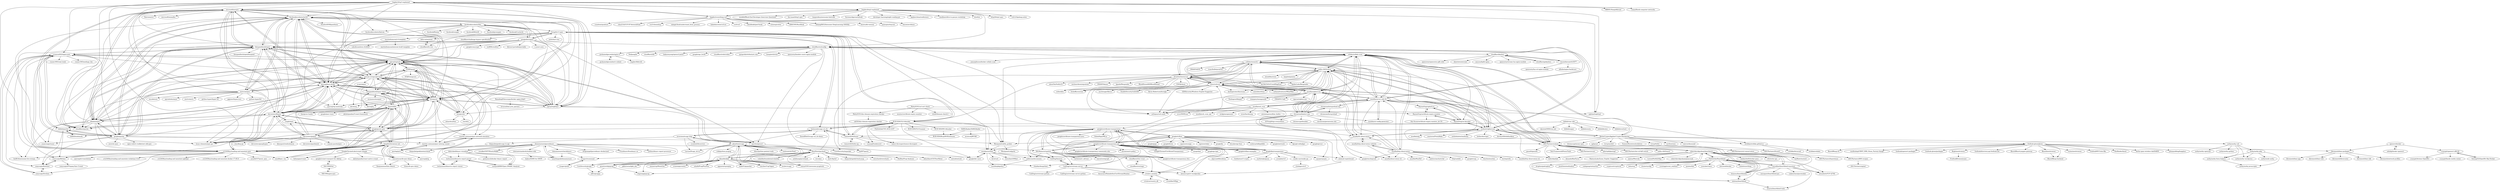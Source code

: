 digraph G {
"microsoft/msquic" -> "facebookincubator/mvfst"
"microsoft/msquic" -> "litespeedtech/lsquic"
"microsoft/msquic" -> "alibaba/xquic"
"microsoft/msquic" -> "cloudflare/quiche" ["e"=1]
"microsoft/msquic" -> "quicwg/base-drafts"
"microsoft/msquic" -> "devsisters/libquic"
"microsoft/msquic" -> "ngtcp2/ngtcp2"
"microsoft/msquic" -> "lucas-clemente/quic-go" ["e"=1]
"microsoft/msquic" -> "google/quiche"
"microsoft/msquic" -> "private-octopus/picoquic"
"microsoft/msquic" -> "ngtcp2/nghttp3"
"microsoft/msquic" -> "Haivision/srt" ["e"=1]
"microsoft/msquic" -> "h2o/quicly"
"microsoft/msquic" -> "microsoft/mimalloc" ["e"=1]
"microsoft/msquic" -> "facebookincubator/katran" ["e"=1]
"aiortc/aioquic" -> "quicwg/base-drafts"
"aiortc/aioquic" -> "facebookincubator/mvfst"
"aiortc/aioquic" -> "litespeedtech/lsquic"
"aiortc/aioquic" -> "cloudflare/quiche" ["e"=1]
"aiortc/aioquic" -> "agronholm/anyio" ["e"=1]
"aiortc/aioquic" -> "private-octopus/picoquic"
"aiortc/aioquic" -> "aiortc/aiortc" ["e"=1]
"aiortc/aioquic" -> "lucas-clemente/quic-go" ["e"=1]
"aiortc/aioquic" -> "python-hyper/hyper-h2" ["e"=1]
"aiortc/aioquic" -> "pgjones/hypercorn" ["e"=1]
"aiortc/aioquic" -> "ngtcp2/ngtcp2"
"aiortc/aioquic" -> "python-hyper/h2" ["e"=1]
"aiortc/aioquic" -> "microsoft/msquic"
"aiortc/aioquic" -> "alibaba/xquic"
"aiortc/aioquic" -> "encode/orm" ["e"=1]
"crtsh/certwatch_db" -> "crtsh/ct_monitor"
"google/trillian" -> "google/certificate-transparency-go"
"google/trillian" -> "google/keytransparency"
"google/trillian" -> "google/certificate-transparency"
"google/trillian" -> "google/trillian-examples"
"google/trillian" -> "google/gvisor" ["e"=1]
"google/trillian" -> "google/gops" ["e"=1]
"google/trillian" -> "google/btree" ["e"=1]
"google/trillian" -> "sigstore/cosign" ["e"=1]
"google/trillian" -> "sigstore/rekor" ["e"=1]
"google/trillian" -> "google/ko" ["e"=1]
"google/trillian" -> "dvyukov/go-fuzz" ["e"=1]
"google/trillian" -> "cockroachdb/pebble" ["e"=1]
"google/trillian" -> "google/netstack" ["e"=1]
"google/trillian" -> "upspin/upspin" ["e"=1]
"google/trillian" -> "dgraph-io/badger" ["e"=1]
"devsisters/goquic" -> "devsisters/libquic"
"devsisters/goquic" -> "google/proto-quic"
"devsisters/goquic" -> "devsisters/gospdyquic"
"devsisters/goquic" -> "y123456yz/reading-and-annotate-quic"
"devsisters/goquic" -> "line/stellite"
"devsisters/goquic" -> "lucas-clemente/quic-go" ["e"=1]
"devsisters/goquic" -> "conght/quic"
"devsisters/goquic" -> "quicwg/base-drafts"
"devsisters/goquic" -> "devsisters/quicbench"
"devsisters/goquic" -> "romain-jacotin/quic"
"devsisters/goquic" -> "xtaci/kcp-go" ["e"=1]
"devsisters/goquic" -> "hanpfei/chromium-net"
"devsisters/goquic" -> "litespeedtech/lsquic-client"
"devsisters/goquic" -> "klauspost/reedsolomon" ["e"=1]
"devsisters/goquic" -> "maufl/quic_toy"
"bagder/http3-explained" -> "bagder/http2-explained"
"bagder/http3-explained" -> "quicwg/base-drafts"
"bagder/http3-explained" -> "cloudflare/quiche" ["e"=1]
"bagder/http3-explained" -> "bagder/everything-curl"
"bagder/http3-explained" -> "lucas-clemente/quic-go" ["e"=1]
"bagder/http3-explained" -> "litespeedtech/lsquic"
"bagder/http3-explained" -> "ngtcp2/nghttp3"
"bagder/http3-explained" -> "facebookincubator/mvfst"
"bagder/http3-explained" -> "microsoft/msquic"
"bagder/http3-explained" -> "nghttp2/nghttp2" ["e"=1]
"bagder/http3-explained" -> "MRNIU/SimpleKernel" ["e"=1]
"bagder/http3-explained" -> "evansun922/nginx-quic"
"bagder/http3-explained" -> "devsisters/libquic"
"bagder/http3-explained" -> "ruanyf/book-computer-networks" ["e"=1]
"bagder/http3-explained" -> "y123456yz/reading-and-annotate-quic"
"ssllabs/research" -> "ssllabs/ssllabs-scan"
"ssllabs/research" -> "nabla-c0d3/sslyze"
"ssllabs/research" -> "drwetter/testssl.sh"
"ssllabs/research" -> "mozilla/cipherscan"
"ssllabs/research" -> "mozilla/server-side-tls"
"ssllabs/research" -> "rbsec/sslscan"
"ssllabs/research" -> "iSECPartners/sslyze"
"ssllabs/research" -> "cloudflare/sslconfig"
"ssllabs/research" -> "jvehent/cipherscan"
"ssllabs/research" -> "OWASP/ASVS" ["e"=1]
"ssllabs/research" -> "arthepsy/ssh-audit" ["e"=1]
"ssllabs/research" -> "RUB-NDS/TLS-Attacker"
"ssllabs/research" -> "ivanr/bulletproof-tls"
"ssllabs/research" -> "chromium/badssl.com"
"ssllabs/research" -> "CoreSecurity/impacket" ["e"=1]
"RUB-NDS/WS-Attacker" -> "RUB-NDS/BurpSSOExtension"
"nabla-c0d3/sslyze" -> "iSECPartners/sslyze"
"nabla-c0d3/sslyze" -> "rbsec/sslscan"
"nabla-c0d3/sslyze" -> "drwetter/testssl.sh"
"nabla-c0d3/sslyze" -> "ssllabs/ssllabs-scan"
"nabla-c0d3/sslyze" -> "ssllabs/research"
"nabla-c0d3/sslyze" -> "arthepsy/ssh-audit" ["e"=1]
"nabla-c0d3/sslyze" -> "mozilla/cipherscan"
"nabla-c0d3/sslyze" -> "darkoperator/dnsrecon" ["e"=1]
"nabla-c0d3/sslyze" -> "jvehent/cipherscan"
"nabla-c0d3/sslyze" -> "xmendez/wfuzz" ["e"=1]
"nabla-c0d3/sslyze" -> "SpiderLabs/Responder" ["e"=1]
"nabla-c0d3/sslyze" -> "lanjelot/patator" ["e"=1]
"nabla-c0d3/sslyze" -> "urbanadventurer/WhatWeb" ["e"=1]
"nabla-c0d3/sslyze" -> "byt3bl33d3r/CrackMapExec" ["e"=1]
"nabla-c0d3/sslyze" -> "elceef/dnstwist" ["e"=1]
"domainaware/parsedmarc" -> "debricked/dmarc-visualizer"
"domainaware/parsedmarc" -> "seanthegeek/domainaware"
"domainaware/parsedmarc" -> "domainaware/checkdmarc"
"domainaware/parsedmarc" -> "techsneeze/dmarcts-report-parser"
"domainaware/parsedmarc" -> "dragoangel/parsedmarc-dockerized"
"domainaware/parsedmarc" -> "userjack6880/Open-DMARC-Analyzer"
"domainaware/parsedmarc" -> "techsneeze/dmarcts-report-viewer"
"domainaware/parsedmarc" -> "Fraudmarc/fraudmarc-ce"
"domainaware/parsedmarc" -> "cisagov/trustymail"
"domainaware/parsedmarc" -> "prbinu/dmarc-report-processor"
"domainaware/parsedmarc" -> "internetstandards/toolbox-wiki"
"domainaware/parsedmarc" -> "wwalker0307/ElasticMARC"
"domainaware/parsedmarc" -> "SSLMate/certspotter"
"iSECPartners/sslyze" -> "nabla-c0d3/sslyze"
"iSECPartners/sslyze" -> "jvehent/cipherscan"
"iSECPartners/sslyze" -> "ssllabs/ssllabs-scan"
"iSECPartners/sslyze" -> "gauntlt/gauntlt" ["e"=1]
"iSECPartners/sslyze" -> "rbsec/sslscan"
"iSECPartners/sslyze" -> "nabla-c0d3/nassl"
"iSECPartners/sslyze" -> "iSECPartners/Scout2"
"iSECPartners/sslyze" -> "hatRiot/clusterd" ["e"=1]
"iSECPartners/sslyze" -> "Veil-Framework/PowerTools" ["e"=1]
"iSECPartners/sslyze" -> "robertdavidgraham/heartleech"
"iSECPartners/sslyze" -> "iSECPartners/ssl-conservatory"
"iSECPartners/sslyze" -> "iSECPartners/scout"
"iSECPartners/sslyze" -> "glastopf/glastopf" ["e"=1]
"iSECPartners/sslyze" -> "iSECPartners/ios-ssl-kill-switch" ["e"=1]
"iSECPartners/sslyze" -> "bidord/pykek" ["e"=1]
"iSECPartners/Scout2" -> "iSECPartners/AWS-recipes"
"tencentyun/clb-quic-demo" -> "line/stellite"
"tencentyun/clb-quic-demo" -> "Xiaojuanmao/Quic-Bench"
"tencentyun/clb-quic-demo" -> "52im/clb-quic-demo"
"tencentyun/clb-quic-demo" -> "hanpfei/chromium-net"
"Matty9191/ssl-cert-check" -> "muxinc/certificate-expiry-monitor"
"Matty9191/ssl-cert-check" -> "Matty9191/dns-domain-expiration-checker"
"Matty9191/ssl-cert-check" -> "RaymiiOrg/certificate-expiry-monitor"
"Matty9191/ssl-cert-check" -> "click0/domain-check-2"
"FiloSottile/Heartbleed" -> "titanous/heartbleeder"
"FiloSottile/Heartbleed" -> "musalbas/heartbleed-masstest"
"FiloSottile/Heartbleed" -> "robertdavidgraham/heartleech"
"FiloSottile/Heartbleed" -> "dotcloud/docker" ["e"=1]
"FiloSottile/Heartbleed" -> "elvanderb/TCP-32764" ["e"=1]
"FiloSottile/Heartbleed" -> "calmh/syncthing" ["e"=1]
"FiloSottile/Heartbleed" -> "dropbox/godropbox" ["e"=1]
"FiloSottile/Heartbleed" -> "JoshData/mailinabox" ["e"=1]
"FiloSottile/Heartbleed" -> "codegangsta/martini" ["e"=1]
"FiloSottile/Heartbleed" -> "cryptocat/cryptocat" ["e"=1]
"FiloSottile/Heartbleed" -> "bitly/nsq" ["e"=1]
"FiloSottile/Heartbleed" -> "draios/sysdig" ["e"=1]
"FiloSottile/Heartbleed" -> "scoutapp/scout_realtime" ["e"=1]
"FiloSottile/Heartbleed" -> "rprieto/tldr" ["e"=1]
"FiloSottile/Heartbleed" -> "youtube/vitess" ["e"=1]
"robertdavidgraham/heartleech" -> "indutny/heartbleed"
"robertdavidgraham/heartleech" -> "titanous/heartbleeder"
"robertdavidgraham/heartleech" -> "bidord/pykek" ["e"=1]
"robertdavidgraham/heartleech" -> "hatRiot/clusterd" ["e"=1]
"robertdavidgraham/heartleech" -> "musalbas/heartbleed-masstest"
"robertdavidgraham/heartleech" -> "PenturaLabs/Linux_Exploit_Suggester" ["e"=1]
"robertdavidgraham/heartleech" -> "epinna/Weevely" ["e"=1]
"robertdavidgraham/heartleech" -> "FiloSottile/Heartbleed"
"robertdavidgraham/heartleech" -> "elvanderb/TCP-32764" ["e"=1]
"robertdavidgraham/heartleech" -> "tcstool/NoSQLMap" ["e"=1]
"robertdavidgraham/heartleech" -> "iSECPartners/sslyze"
"robertdavidgraham/heartleech" -> "robertdavidgraham/pemcrack"
"robertdavidgraham/heartleech" -> "mubix/shellshocker-pocs" ["e"=1]
"robertdavidgraham/heartleech" -> "ctfs/write-ups" ["e"=1]
"robertdavidgraham/heartleech" -> "denandz/KeeFarce" ["e"=1]
"facebookincubator/fizz" -> "facebookincubator/mvfst"
"facebookincubator/fizz" -> "facebook/wangle" ["e"=1]
"facebookincubator/fizz" -> "h2o/picotls"
"facebookincubator/fizz" -> "tlswg/tls13-spec"
"facebookincubator/fizz" -> "google/boringssl"
"facebookincubator/fizz" -> "facebookincubator/katran" ["e"=1]
"facebookincubator/fizz" -> "quicwg/base-drafts"
"facebookincubator/fizz" -> "facebook/fbthrift" ["e"=1]
"facebookincubator/fizz" -> "ngtcp2/ngtcp2"
"facebookincubator/fizz" -> "ngtcp2/nghttp3"
"facebookincubator/fizz" -> "facebook/proxygen" ["e"=1]
"facebookincubator/fizz" -> "facebook/CacheLib" ["e"=1]
"facebookincubator/fizz" -> "facebook/fbzmq" ["e"=1]
"KimiNewt/pyshark" -> "kbandla/dpkt"
"KimiNewt/pyshark" -> "secdev/scapy" ["e"=1]
"KimiNewt/pyshark" -> "caesar0301/awesome-pcaptools" ["e"=1]
"KimiNewt/pyshark" -> "ashdnazg/pyreshark"
"KimiNewt/pyshark" -> "pynetwork/pypcap"
"KimiNewt/pyshark" -> "phaethon/scapy"
"KimiNewt/pyshark" -> "cisco/joy" ["e"=1]
"KimiNewt/pyshark" -> "dark-lbp/isf" ["e"=1]
"KimiNewt/pyshark" -> "thepacketgeek/cloud-pcap"
"KimiNewt/pyshark" -> "wireshark/wireshark" ["e"=1]
"KimiNewt/pyshark" -> "HatBoy/Pcap-Analyzer" ["e"=1]
"KimiNewt/pyshark" -> "ahlashkari/CICFlowMeter" ["e"=1]
"KimiNewt/pyshark" -> "netzob/netzob" ["e"=1]
"KimiNewt/pyshark" -> "volatilityfoundation/volatility" ["e"=1]
"KimiNewt/pyshark" -> "tintinweb/scapy-ssl_tls"
"quicwg/base-drafts" -> "ngtcp2/ngtcp2"
"quicwg/base-drafts" -> "facebookincubator/mvfst"
"quicwg/base-drafts" -> "private-octopus/picoquic"
"quicwg/base-drafts" -> "litespeedtech/lsquic"
"quicwg/base-drafts" -> "cloudflare/quiche" ["e"=1]
"quicwg/base-drafts" -> "h2o/quicly"
"quicwg/base-drafts" -> "lucas-clemente/quic-go" ["e"=1]
"quicwg/base-drafts" -> "google/proto-quic"
"quicwg/base-drafts" -> "microsoft/msquic"
"quicwg/base-drafts" -> "devsisters/libquic"
"quicwg/base-drafts" -> "litespeedtech/lsquic-client"
"quicwg/base-drafts" -> "alibaba/xquic"
"quicwg/base-drafts" -> "aiortc/aioquic"
"quicwg/base-drafts" -> "quicwg/wg-materials"
"quicwg/base-drafts" -> "ngtcp2/nghttp3"
"BetterCrypto/Applied-Crypto-Hardening" -> "jvehent/cipherscan"
"BetterCrypto/Applied-Crypto-Hardening" -> "ssllabs/ssllabs-scan"
"BetterCrypto/Applied-Crypto-Hardening" -> "iSECPartners/sslyze"
"BetterCrypto/Applied-Crypto-Hardening" -> "ioerror/duraconf" ["e"=1]
"BetterCrypto/Applied-Crypto-Hardening" -> "letsencrypt/acme-spec" ["e"=1]
"BetterCrypto/Applied-Crypto-Hardening" -> "agl/pond" ["e"=1]
"BetterCrypto/Applied-Crypto-Hardening" -> "stribika/stribika.github.io"
"BetterCrypto/Applied-Crypto-Hardening" -> "trevp/axolotl" ["e"=1]
"BetterCrypto/Applied-Crypto-Hardening" -> "SummitRoute/osxlockdown" ["e"=1]
"BetterCrypto/Applied-Crypto-Hardening" -> "nabla-c0d3/sslyze"
"BetterCrypto/Applied-Crypto-Hardening" -> "WestpointLtd/tls_prober"
"BetterCrypto/Applied-Crypto-Hardening" -> "trevp/tlslite" ["e"=1]
"BetterCrypto/Applied-Crypto-Hardening" -> "sys4/automx" ["e"=1]
"BetterCrypto/Applied-Crypto-Hardening" -> "freifunk-gluon/gluon"
"BetterCrypto/Applied-Crypto-Hardening" -> "authy/authy-ssh"
"tintinweb/scapy-ssl_tls" -> "invernizzi/scapy-http"
"tintinweb/scapy-ssl_tls" -> "tomato42/tlsfuzzer"
"tintinweb/scapy-ssl_tls" -> "RUB-NDS/TLS-Attacker"
"tintinweb/scapy-ssl_tls" -> "tlswg/tls13-spec"
"tintinweb/scapy-ssl_tls" -> "SewellDinG/scapy-ssl_tls-demo"
"authy/authy-ssh" -> "authy/authy-openvpn"
"authy/authy-ssh" -> "authy/authy-php"
"authy/authy-ssh" -> "authy/authy-python"
"authy/authy-ssh" -> "authy/authy-wordpress"
"authy/authy-ssh" -> "authy/authy-form-helpers"
"drwetter/testssl.sh" -> "nabla-c0d3/sslyze"
"drwetter/testssl.sh" -> "rbsec/sslscan"
"drwetter/testssl.sh" -> "byt3bl33d3r/CrackMapExec" ["e"=1]
"drwetter/testssl.sh" -> "ssllabs/ssllabs-scan"
"drwetter/testssl.sh" -> "CISOfy/lynis" ["e"=1]
"drwetter/testssl.sh" -> "ssllabs/research"
"drwetter/testssl.sh" -> "aboul3la/Sublist3r" ["e"=1]
"drwetter/testssl.sh" -> "michenriksen/aquatone" ["e"=1]
"drwetter/testssl.sh" -> "OWASP/Amass" ["e"=1]
"drwetter/testssl.sh" -> "frohoff/ysoserial" ["e"=1]
"drwetter/testssl.sh" -> "lgandx/Responder" ["e"=1]
"drwetter/testssl.sh" -> "arthepsy/ssh-audit" ["e"=1]
"drwetter/testssl.sh" -> "sullo/nikto" ["e"=1]
"drwetter/testssl.sh" -> "SpiderLabs/Responder" ["e"=1]
"drwetter/testssl.sh" -> "BloodHoundAD/BloodHound" ["e"=1]
"stribika/stribika.github.io" -> "stribika/sshlabs"
"stribika/stribika.github.io" -> "stribika/duraconf"
"conght/quic" -> "devsisters/libquic"
"conght/quic" -> "google/proto-quic"
"SAMLRaider/SAMLRaider" -> "RUB-NDS/BurpSSOExtension"
"SAMLRaider/SAMLRaider" -> "mvetsch/JWT4B"
"facebookincubator/mvfst" -> "litespeedtech/lsquic"
"facebookincubator/mvfst" -> "ngtcp2/ngtcp2"
"facebookincubator/mvfst" -> "microsoft/msquic"
"facebookincubator/mvfst" -> "quicwg/base-drafts"
"facebookincubator/mvfst" -> "facebookincubator/fizz"
"facebookincubator/mvfst" -> "alibaba/xquic"
"facebookincubator/mvfst" -> "private-octopus/picoquic"
"facebookincubator/mvfst" -> "google/quiche"
"facebookincubator/mvfst" -> "devsisters/libquic"
"facebookincubator/mvfst" -> "cloudflare/quiche" ["e"=1]
"facebookincubator/mvfst" -> "h2o/quicly"
"facebookincubator/mvfst" -> "aiortc/aioquic"
"facebookincubator/mvfst" -> "StanfordSNR/pantheon" ["e"=1]
"facebookincubator/mvfst" -> "yuanrongxi/razor" ["e"=1]
"facebookincubator/mvfst" -> "y123456yz/reading-and-annotate-quic"
"rbsec/sslscan" -> "nabla-c0d3/sslyze"
"rbsec/sslscan" -> "drwetter/testssl.sh"
"rbsec/sslscan" -> "mozilla/cipherscan"
"rbsec/sslscan" -> "ssllabs/ssllabs-scan"
"rbsec/sslscan" -> "GDSSecurity/Windows-Exploit-Suggester" ["e"=1]
"rbsec/sslscan" -> "iSECPartners/sslyze"
"rbsec/sslscan" -> "darkoperator/dnsrecon" ["e"=1]
"rbsec/sslscan" -> "urbanadventurer/WhatWeb" ["e"=1]
"rbsec/sslscan" -> "mschwager/fierce" ["e"=1]
"rbsec/sslscan" -> "EnableSecurity/wafw00f" ["e"=1]
"rbsec/sslscan" -> "frohoff/ysoserial" ["e"=1]
"rbsec/sslscan" -> "Kevin-Robertson/Inveigh" ["e"=1]
"rbsec/sslscan" -> "arthepsy/ssh-audit" ["e"=1]
"rbsec/sslscan" -> "sullo/nikto" ["e"=1]
"rbsec/sslscan" -> "xmendez/wfuzz" ["e"=1]
"tlswg/tls13-spec" -> "awslabs/certlint"
"tlswg/tls13-spec" -> "tomato42/tlsfuzzer"
"tlswg/tls13-spec" -> "bifurcation/mint"
"tlswg/tls13-spec" -> "google/der-ascii"
"tlswg/tls13-spec" -> "cloudflare/tls-tris"
"tlswg/tls13-spec" -> "martinthomson/i-d-template"
"tlswg/tls13-spec" -> "quicwg/wg-materials"
"tlswg/tls13-spec" -> "tintinweb/scapy-ssl_tls"
"tlswg/tls13-spec" -> "WestpointLtd/tls_prober"
"tlswg/tls13-spec" -> "RUB-NDS/TLS-Attacker"
"tlswg/tls13-spec" -> "ngtcp2/ngtcp2"
"tlswg/tls13-spec" -> "mitls/hacl-star" ["e"=1]
"tlswg/tls13-spec" -> "cloudflare/challenge-bypass-specification"
"tlswg/tls13-spec" -> "google/boringssl"
"tlswg/tls13-spec" -> "h2o/quicly"
"google/proto-quic" -> "devsisters/libquic"
"google/proto-quic" -> "line/stellite"
"google/proto-quic" -> "devsisters/goquic"
"google/proto-quic" -> "ngtcp2/ngtcp2"
"google/proto-quic" -> "quicwg/base-drafts"
"google/proto-quic" -> "conght/quic"
"google/proto-quic" -> "litespeedtech/lsquic-client"
"google/proto-quic" -> "y123456yz/reading-and-annotate-quic"
"google/proto-quic" -> "lucas-clemente/quic-go" ["e"=1]
"google/proto-quic" -> "hanpfei/chromium-net"
"google/proto-quic" -> "facebookincubator/mvfst"
"google/proto-quic" -> "h2o/quicly"
"google/proto-quic" -> "evansun922/nginx-quic"
"google/proto-quic" -> "private-octopus/picoquic"
"google/proto-quic" -> "maufl/quic_toy"
"CaliDog/Axeman" -> "CaliDog/certstream-server"
"mozilla/cipherscan" -> "mozilla/tls-observatory"
"mozilla/cipherscan" -> "rbsec/sslscan"
"mozilla/cipherscan" -> "mozilla/ssh_scan"
"mozilla/cipherscan" -> "ssllabs/research"
"mozilla/cipherscan" -> "mozilla/server-side-tls"
"mozilla/cipherscan" -> "nabla-c0d3/sslyze"
"mozilla/cipherscan" -> "drwetter/testssl.sh"
"mozilla/cipherscan" -> "ssllabs/ssllabs-scan"
"mozilla/cipherscan" -> "arthepsy/ssh-audit" ["e"=1]
"mozilla/cipherscan" -> "oparoz/cipherscan"
"mozilla/cipherscan" -> "Neohapsis/bbqsql" ["e"=1]
"mozilla/cipherscan" -> "stampery/mongoaudit" ["e"=1]
"mozilla/cipherscan" -> "OWASP/O-Saft" ["e"=1]
"mozilla/cipherscan" -> "chromium/badssl.com"
"mozilla/cipherscan" -> "iSECPartners/sslyze"
"jvehent/cipherscan" -> "iSECPartners/sslyze"
"jvehent/cipherscan" -> "ssllabs/ssllabs-scan"
"jvehent/cipherscan" -> "mozilla/tls-observatory"
"jvehent/cipherscan" -> "cloudflare/sslconfig"
"jvehent/cipherscan" -> "BetterCrypto/Applied-Crypto-Hardening"
"jvehent/cipherscan" -> "mozilla/server-side-tls"
"jvehent/cipherscan" -> "nabla-c0d3/sslyze"
"jvehent/cipherscan" -> "tomato42/tlsfuzzer"
"jvehent/cipherscan" -> "RaymiiOrg/ssl-decoder"
"jvehent/cipherscan" -> "devttys0/littleblackbox" ["e"=1]
"jvehent/cipherscan" -> "mozilla/mig" ["e"=1]
"jvehent/cipherscan" -> "seastorm/PuttyRider" ["e"=1]
"jvehent/cipherscan" -> "bidord/pykek" ["e"=1]
"jvehent/cipherscan" -> "awhitehatter/mailoney" ["e"=1]
"jvehent/cipherscan" -> "botherder/viper" ["e"=1]
"RanadeepPolavarapu/docker-nginx-http3" -> "ngtcp2/nghttp3"
"RanadeepPolavarapu/docker-nginx-http3" -> "lovasoa/bad_json_parsers"
"chromium/hstspreload.org" -> "chromium/hstspreload"
"chromium/hstspreload.org" -> "chromium/badssl.com"
"line/stellite" -> "google/proto-quic"
"line/stellite" -> "litespeedtech/lsquic-client"
"line/stellite" -> "tencentyun/clb-quic-demo"
"line/stellite" -> "hanpfei/chromium-net"
"line/stellite" -> "devsisters/libquic"
"line/stellite" -> "ngtcp2/ngtcp2"
"line/stellite" -> "sonysuqin/BeQuic"
"line/stellite" -> "h2o/quicly"
"line/stellite" -> "private-octopus/picoquic"
"line/stellite" -> "devsisters/goquic"
"line/stellite" -> "google/quic-trace"
"line/stellite" -> "quicwg/base-drafts"
"line/stellite" -> "akshetpandey/Cronet.framework"
"line/stellite" -> "line/grow-loader"
"line/stellite" -> "y123456yz/reading-and-annotate-quic"
"evansun922/nginx-quic" -> "sonysuqin/SrsQuic"
"evansun922/nginx-quic" -> "sonysuqin/RawQuic"
"evansun922/nginx-quic" -> "y123456yz/reading-and-annotate-quic"
"evansun922/nginx-quic" -> "liwf616/awesome-live-stream" ["e"=1]
"evansun922/nginx-quic" -> "sonysuqin/BeQuic"
"evansun922/nginx-quic" -> "bilibili/quiche"
"evansun922/nginx-quic" -> "ngtcp2/ngtcp2"
"evansun922/nginx-quic" -> "runner365/read_book" ["e"=1]
"evansun922/nginx-quic" -> "runner365/mediago_bin" ["e"=1]
"evansun922/nginx-quic" -> "litespeedtech/lsquic"
"h2o/picotls" -> "h2o/quicly"
"h2o/picotls" -> "private-octopus/picoquic"
"h2o/picotls" -> "NTAP/quant"
"h2o/picotls" -> "eduardsui/tlse" ["e"=1]
"h2o/picotls" -> "ngtcp2/ngtcp2"
"h2o/picotls" -> "ctz/cifra" ["e"=1]
"h2o/quicly" -> "private-octopus/picoquic"
"h2o/quicly" -> "h2o/picotls"
"h2o/quicly" -> "NTAP/quant"
"h2o/quicly" -> "ngtcp2/ngtcp2"
"h2o/quicly" -> "marten-seemann/quic-interop-runner"
"h2o/quicly" -> "litespeedtech/lsquic-client"
"h2o/quicly" -> "quicwg/base-drafts"
"h2o/quicly" -> "ngtcp2/nghttp3"
"h2o/quicly" -> "ekr/minq"
"h2o/quicly" -> "litespeedtech/lsquic"
"h2o/quicly" -> "facebookincubator/mvfst"
"h2o/quicly" -> "bbc/nghq"
"h2o/quicly" -> "line/stellite"
"h2o/quicly" -> "quicwg/wg-materials"
"h2o/quicly" -> "marten-seemann/quic-network-simulator"
"SuLingGG/OpenWrt-Rpi-Docker" -> "crazygit/openwrt-x86-64"
"litespeedtech/lsquic" -> "facebookincubator/mvfst"
"litespeedtech/lsquic" -> "ngtcp2/ngtcp2"
"litespeedtech/lsquic" -> "private-octopus/picoquic"
"litespeedtech/lsquic" -> "microsoft/msquic"
"litespeedtech/lsquic" -> "ngtcp2/nghttp3"
"litespeedtech/lsquic" -> "alibaba/xquic"
"litespeedtech/lsquic" -> "quicwg/base-drafts"
"litespeedtech/lsquic" -> "google/quiche"
"litespeedtech/lsquic" -> "devsisters/libquic"
"litespeedtech/lsquic" -> "h2o/quicly"
"litespeedtech/lsquic" -> "evansun922/nginx-quic"
"litespeedtech/lsquic" -> "litespeedtech/openlitespeed" ["e"=1]
"litespeedtech/lsquic" -> "y123456yz/reading-and-annotate-quic"
"litespeedtech/lsquic" -> "cloudflare/quiche" ["e"=1]
"litespeedtech/lsquic" -> "aiortc/aioquic"
"mozilla/http-observatory" -> "mozilla/http-observatory-website"
"mozilla/http-observatory" -> "mozilla/observatory-cli"
"mozilla/http-observatory" -> "mozilla/tls-observatory"
"mozilla/http-observatory" -> "ssllabs/ssllabs-scan"
"mozilla/http-observatory" -> "nabla-c0d3/sslyze"
"mozilla/http-observatory" -> "mozilla/server-side-tls"
"mozilla/http-observatory" -> "andresriancho/w3af" ["e"=1]
"mozilla/http-observatory" -> "Yelp/undebt" ["e"=1]
"mozilla/http-observatory" -> "google/vsaq" ["e"=1]
"mozilla/http-observatory" -> "Arachni/arachni" ["e"=1]
"mozilla/http-observatory" -> "dschep/ntfy" ["e"=1]
"mozilla/http-observatory" -> "drwetter/testssl.sh"
"mozilla/http-observatory" -> "mozilla/http-observatory-cli"
"mozilla/http-observatory" -> "mozilla/MozDef" ["e"=1]
"mozilla/http-observatory" -> "google/wycheproof" ["e"=1]
"RaymiiOrg/cipherli.st" -> "RaymiiOrg/ssl-decoder"
"RaymiiOrg/cipherli.st" -> "RaymiiOrg/certificate-expiry-monitor"
"RUB-NDS/TLS-Attacker" -> "tomato42/tlsfuzzer"
"RUB-NDS/TLS-Attacker" -> "nonce-disrespect/nonce-disrespect"
"RUB-NDS/TLS-Attacker" -> "RUB-NDS/TLS-Scanner"
"RUB-NDS/TLS-Attacker" -> "FiloSottile/CVE-2016-2107" ["e"=1]
"RUB-NDS/TLS-Attacker" -> "RUB-NDS/WS-Attacker"
"RUB-NDS/TLS-Attacker" -> "sumanj/frankencert"
"RUB-NDS/TLS-Attacker" -> "google/der-ascii"
"RUB-NDS/TLS-Attacker" -> "tintinweb/scapy-ssl_tls"
"RUB-NDS/TLS-Attacker" -> "awslabs/certlint"
"RUB-NDS/TLS-Attacker" -> "tlswg/tls13-spec"
"RUB-NDS/TLS-Attacker" -> "WestpointLtd/tls_prober"
"cloudflare/sslconfig" -> "grahamedgecombe/nginx-ct"
"cloudflare/sslconfig" -> "kn007/patch" ["e"=1]
"cloudflare/sslconfig" -> "cloudflare/keyless"
"cloudflare/sslconfig" -> "hakasenyang/openssl-patch" ["e"=1]
"cloudflare/sslconfig" -> "google/ngx_brotli" ["e"=1]
"cloudflare/sslconfig" -> "jvehent/cipherscan"
"cloudflare/sslconfig" -> "mozilla/server-side-tls"
"cloudflare/sslconfig" -> "ssllabs/ssllabs-scan"
"cloudflare/sslconfig" -> "cloudflare/redoctober" ["e"=1]
"cloudflare/sslconfig" -> "igrigorik/istlsfastyet.com"
"cloudflare/sslconfig" -> "bumptech/stud" ["e"=1]
"cloudflare/sslconfig" -> "openresty/headers-more-nginx-module" ["e"=1]
"cloudflare/sslconfig" -> "Neilpang/le" ["e"=1]
"cloudflare/sslconfig" -> "cloudflare/zlib" ["e"=1]
"cloudflare/sslconfig" -> "quictls/openssl"
"google/boringssl" -> "ngtcp2/ngtcp2"
"google/boringssl" -> "ngtcp2/nghttp3"
"google/boringssl" -> "quicwg/base-drafts"
"google/boringssl" -> "tlswg/tls13-spec"
"google/boringssl" -> "alibaba/xquic"
"google/boringssl" -> "wolfSSL/wolfssl" ["e"=1]
"google/boringssl" -> "facebookincubator/fizz"
"google/boringssl" -> "libressl-portable/portable" ["e"=1]
"google/boringssl" -> "cloudflare/quiche" ["e"=1]
"google/boringssl" -> "quictls/openssl"
"google/boringssl" -> "c-ares/c-ares" ["e"=1]
"google/boringssl" -> "facebookincubator/mvfst"
"google/boringssl" -> "litespeedtech/lsquic"
"google/boringssl" -> "cloudflare/sslconfig"
"google/boringssl" -> "google/conscrypt" ["e"=1]
"grahamedgecombe/ct-submit" -> "grahamedgecombe/nginx-ct"
"grahamedgecombe/nginx-ct" -> "grahamedgecombe/ct-submit"
"grahamedgecombe/nginx-ct" -> "bagder/libbrotli"
"ssllabs/ssllabs-scan" -> "ssllabs/research"
"ssllabs/ssllabs-scan" -> "nabla-c0d3/sslyze"
"ssllabs/ssllabs-scan" -> "drwetter/testssl.sh"
"ssllabs/ssllabs-scan" -> "jvehent/cipherscan"
"ssllabs/ssllabs-scan" -> "iSECPartners/sslyze"
"ssllabs/ssllabs-scan" -> "mozilla/server-side-tls"
"ssllabs/ssllabs-scan" -> "rbsec/sslscan"
"ssllabs/ssllabs-scan" -> "cloudflare/sslconfig"
"ssllabs/ssllabs-scan" -> "jumanjihouse/docker-ssllabs-scan"
"ssllabs/ssllabs-scan" -> "mozilla/cipherscan"
"ssllabs/ssllabs-scan" -> "mozilla/http-observatory"
"ssllabs/ssllabs-scan" -> "BetterCrypto/Applied-Crypto-Hardening"
"ssllabs/ssllabs-scan" -> "mozilla/tls-observatory"
"ssllabs/ssllabs-scan" -> "RaymiiOrg/ssl-decoder"
"ssllabs/ssllabs-scan" -> "WestpointLtd/tls_prober"
"tomato42/tlsfuzzer" -> "tomato42/tlslite-ng"
"tomato42/tlsfuzzer" -> "RUB-NDS/TLS-Attacker"
"tomato42/tlsfuzzer" -> "sumanj/frankencert"
"tomato42/tlsfuzzer" -> "tlswg/tls13-spec"
"tomato42/tlsfuzzer" -> "WestpointLtd/tls_prober"
"tomato42/tlsfuzzer" -> "tintinweb/scapy-ssl_tls"
"tomato42/tlsfuzzer" -> "nonce-disrespect/nonce-disrespect"
"bagder/everything-curl" -> "dunwu/db-tutorial" ["e"=1]
"bagder/everything-curl" -> "bagder/http2-explained"
"bagder/everything-curl" -> "bagder/http3-explained"
"bagder/everything-curl" -> "janmojzis/tinyssh" ["e"=1]
"bagder/everything-curl" -> "foxsen/archbase" ["e"=1]
"bagder/everything-curl" -> "scandum/quadsort" ["e"=1]
"bagder/everything-curl" -> "riba2534/TCP-IP-NetworkNote" ["e"=1]
"bagder/everything-curl" -> "rui314/minilisp" ["e"=1]
"bagder/everything-curl" -> "tobegit3hub/understand_linux_process" ["e"=1]
"bagder/everything-curl" -> "linkedin/school-of-sre" ["e"=1]
"bagder/everything-curl" -> "curl/curl" ["e"=1]
"bagder/everything-curl" -> "dendibakh/perf-book" ["e"=1]
"bagder/everything-curl" -> "rizinorg/cutter" ["e"=1]
"bagder/everything-curl" -> "QMHTMY/RustBook" ["e"=1]
"bagder/everything-curl" -> "shliang0603/Awesome-DeepLearning-500FAQ" ["e"=1]
"chromium/badssl.com" -> "chromium/hstspreload.org"
"chromium/badssl.com" -> "ssllabs/ssllabs-scan"
"chromium/badssl.com" -> "drwetter/testssl.sh"
"chromium/badssl.com" -> "mozilla/server-side-tls"
"chromium/badssl.com" -> "ssllabs/research"
"chromium/badssl.com" -> "nabla-c0d3/sslyze"
"chromium/badssl.com" -> "mozilla/cipherscan"
"chromium/badssl.com" -> "mozilla/ssl-config-generator"
"chromium/badssl.com" -> "EFForg/https-everywhere" ["e"=1]
"chromium/badssl.com" -> "crtsh/ct_monitor"
"chromium/badssl.com" -> "letsencrypt/boulder" ["e"=1]
"chromium/badssl.com" -> "rthalley/dnspython" ["e"=1]
"chromium/badssl.com" -> "chromium/permission.site" ["e"=1]
"chromium/badssl.com" -> "e2email-org/e2email" ["e"=1]
"chromium/badssl.com" -> "google/wycheproof" ["e"=1]
"vincentbernat/rfc5077" -> "cloudflare/keyless"
"vincentbernat/rfc5077" -> "alibaba/nginx-backtrace" ["e"=1]
"vincentbernat/rfc5077" -> "openresty/lua-ssl-nginx-module"
"SSLMate/certspotter" -> "google/certificate-transparency-go"
"SSLMate/certspotter" -> "crtsh/ct_monitor"
"SSLMate/certspotter" -> "google/certificate-transparency"
"SSLMate/certspotter" -> "letsencrypt/ct-woodpecker"
"SSLMate/certspotter" -> "CaliDog/certstream-server"
"SSLMate/certspotter" -> "CaliDog/Axeman"
"SSLMate/certspotter" -> "cloudflare/cfssl_trust"
"SSLMate/certspotter" -> "cabforum/documents"
"SSLMate/certspotter" -> "lanrat/certgraph"
"SSLMate/certspotter" -> "technion/ct_advisor"
"SSLMate/certspotter" -> "google/certificate-transparency-rfcs"
"GoogleChromeLabs/cronet-sample" -> "hanpfei/chromium-net"
"GoogleChromeLabs/cronet-sample" -> "lizhangqu/cronet"
"GoogleChromeLabs/cronet-sample" -> "tencentyun/clb-quic-demo"
"GoogleChromeLabs/cronet-sample" -> "google/cronet-transport-for-okhttp"
"GoogleChromeLabs/cronet-sample" -> "akshetpandey/react-native-cronet"
"RaymiiOrg/ssl-decoder" -> "RaymiiOrg/certificate-expiry-monitor"
"RaymiiOrg/ssl-decoder" -> "RaymiiOrg/cipherli.st"
"RaymiiOrg/ssl-decoder" -> "jvehent/cipherscan"
"mozilla/server-side-tls" -> "mozilla/ssl-config-generator"
"mozilla/server-side-tls" -> "cloudflare/sslconfig"
"mozilla/server-side-tls" -> "ssllabs/ssllabs-scan"
"mozilla/server-side-tls" -> "RaymiiOrg/cipherli.st"
"mozilla/server-side-tls" -> "mozilla/cipherscan"
"mozilla/server-side-tls" -> "jvehent/cipherscan"
"mozilla/server-side-tls" -> "ssllabs/research"
"mozilla/server-side-tls" -> "mozilla/tls-observatory"
"mozilla/server-side-tls" -> "nabla-c0d3/sslyze"
"mozilla/server-side-tls" -> "chromium/hstspreload.org"
"mozilla/server-side-tls" -> "mozilla/ssh_scan"
"mozilla/server-side-tls" -> "google/certificate-transparency"
"mozilla/server-side-tls" -> "iSECPartners/sslyze"
"mozilla/server-side-tls" -> "RaymiiOrg/ssl-decoder"
"mozilla/server-side-tls" -> "stribika/stribika.github.io"
"mozilla/ssl-config-generator" -> "mozilla/server-side-tls"
"mozilla/ssh_scan" -> "evict/SSHScan"
"mozilla/ssh_scan" -> "mozilla/cipherscan"
"mozilla/ssh_scan" -> "arthepsy/ssh-audit" ["e"=1]
"mozilla/ssh_scan" -> "mozilla/ssh_scan_api"
"mozilla/ssh_scan" -> "mozilla/tls-observatory"
"mozilla/ssh_scan" -> "nickjj/ansigenome" ["e"=1]
"mozilla/ssh_scan" -> "ernw/hardening" ["e"=1]
"mozilla/ssh_scan" -> "pwnieexpress/blue_hydra" ["e"=1]
"mozilla/ssh_scan" -> "rbsec/sslscan"
"mozilla/ssh_scan" -> "mozilla/server-side-tls"
"WestpointLtd/tls_prober" -> "WestpointLtd/pytls"
"WestpointLtd/tls_prober" -> "awslabs/certlint"
"google/certificate-transparency" -> "google/certificate-transparency-go"
"google/certificate-transparency" -> "google/certificate-transparency-rfcs"
"google/certificate-transparency" -> "SSLMate/certspotter"
"google/certificate-transparency" -> "google/trillian"
"google/certificate-transparency" -> "letsencrypt/ct-woodpecker"
"google/certificate-transparency" -> "cabforum/documents"
"google/certificate-transparency" -> "google/certificate-transparency-community-site"
"google/certificate-transparency" -> "awslabs/certlint"
"google/certificate-transparency" -> "google/certificate-transparency-java"
"google/certificate-transparency" -> "GlobalSign/PKI.js" ["e"=1]
"google/certificate-transparency" -> "tlswg/tls13-spec"
"google/certificate-transparency" -> "crtsh/ct_monitor"
"google/certificate-transparency" -> "chromium/ct-policy"
"google/certificate-transparency" -> "CaliDog/Axeman"
"google/certificate-transparency" -> "google/keytransparency"
"kbandla/dpkt" -> "dugsong/pypcap"
"kbandla/dpkt" -> "KimiNewt/pyshark"
"kbandla/dpkt" -> "pynetwork/pypcap"
"kbandla/dpkt" -> "phaethon/scapy"
"kbandla/dpkt" -> "jeffsilverm/dpkt_doc"
"kbandla/dpkt" -> "CoreSecurity/pcapy"
"kbandla/dpkt" -> "caesar0301/awesome-pcaptools" ["e"=1]
"kbandla/dpkt" -> "secdev/scapy" ["e"=1]
"kbandla/dpkt" -> "mike01/pypacker"
"kbandla/dpkt" -> "emmericp/MoonGen" ["e"=1]
"kbandla/dpkt" -> "svinota/pyroute2" ["e"=1]
"kbandla/dpkt" -> "seladb/PcapPlusPlus" ["e"=1]
"kbandla/dpkt" -> "rthalley/dnspython" ["e"=1]
"kbandla/dpkt" -> "appneta/tcpreplay" ["e"=1]
"kbandla/dpkt" -> "omriher/CapTipper" ["e"=1]
"freifunk-gluon/gluon" -> "freifunk-gluon/packages"
"freifunk-gluon/gluon" -> "ffrgb/meshviewer"
"freifunk-gluon/gluon" -> "freifunk/directory.api.freifunk.net"
"freifunk-gluon/gluon" -> "ffnord/ffnord-puppet-gateway"
"freifunk-gluon/gluon" -> "ffnord/meshviewer"
"freifunk-gluon/gluon" -> "tcatm/meshviewer"
"freifunk-gluon/gluon" -> "libremesh/lime-packages"
"freifunk-gluon/gluon" -> "ffnord/ffmap-backend"
"freifunk-gluon/gluon" -> "freifunkMUC/site-ffm"
"freifunk-gluon/gluon" -> "NeoRaider/fastd"
"freifunk-gluon/gluon" -> "berlin-open-wireless-lab/DAWN" ["e"=1]
"freifunk-gluon/gluon" -> "plumpudding/hopglass"
"freifunk-gluon/gluon" -> "ffnord/ffmap-d3"
"freifunk-gluon/gluon" -> "oszilloskop/UBNT_ERX_Gluon_Factory-Image"
"freifunk-gluon/gluon" -> "freifunk/openwrt-packages"
"pynetwork/pypcap" -> "dugsong/pypcap"
"pynetwork/pypcap" -> "allfro/pcappy"
"pynetwork/pypcap" -> "kbandla/dpkt"
"google/quiche" -> "bilibili/quiche"
"google/quiche" -> "facebookincubator/mvfst"
"google/quiche" -> "litespeedtech/lsquic"
"google/quiche" -> "alibaba/xquic"
"google/quiche" -> "ngtcp2/ngtcp2"
"google/quiche" -> "microsoft/msquic"
"google/quiche" -> "private-octopus/picoquic"
"google/quiche" -> "quictls/openssl"
"google/quiche" -> "evansun922/nginx-quic"
"google/quiche" -> "aws/s2n-quic" ["e"=1]
"google/quiche" -> "yuanrongxi/razor" ["e"=1]
"google/quiche" -> "marten-seemann/quic-interop-runner"
"google/quiche" -> "NTAP/quant"
"google/quiche" -> "open-webrtc-toolkit/owt-sdk-quic"
"google/quiche" -> "sonysuqin/RawQuic"
"CaliDog/certstream-server" -> "CaliDog/certstream-python" ["e"=1]
"CaliDog/certstream-server" -> "CaliDog/Axeman"
"CaliDog/certstream-server" -> "CaliDog/certstream-server-python"
"CaliDog/certstream-server" -> "AssuranceMaladieSec/CertStreamMonitor"
"CaliDog/certstream-server" -> "crtsh/ct_monitor"
"CaliDog/certstream-server" -> "letsencrypt/ct-woodpecker"
"phaethon/scapy" -> "invernizzi/scapy-http"
"phaethon/scapy" -> "kbandla/dpkt"
"phaethon/scapy" -> "secdev/scapy" ["e"=1]
"phaethon/scapy" -> "CoreSecurity/pcapy"
"phaethon/scapy" -> "dugsong/pypcap"
"phaethon/scapy" -> "tintinweb/scapy-ssl_tls"
"phaethon/scapy" -> "CoreSecurity/impacket" ["e"=1]
"phaethon/scapy" -> "rshk/python-pcapng"
"phaethon/scapy" -> "pynetwork/pypcap"
"phaethon/scapy" -> "KimiNewt/pyshark"
"phaethon/scapy" -> "Larryxi/Scapy_zh-cn" ["e"=1]
"phaethon/scapy" -> "mike01/pypacker"
"phaethon/scapy" -> "omriher/CapTipper" ["e"=1]
"phaethon/scapy" -> "dloss/python-pentest-tools" ["e"=1]
"phaethon/scapy" -> "toolswatch/vFeed" ["e"=1]
"mozilla/http-observatory-website" -> "mozilla/observatory-cli"
"mozilla/http-observatory-website" -> "mozilla/tls-observatory"
"mozilla/http-observatory-website" -> "mozilla/http-observatory"
"VKCOM/KNet" -> "VKCOM/nginx-quic"
"VKCOM/KNet" -> "google/cronet-transport-for-okhttp"
"bagder/http2-explained" -> "bagder/http3-explained"
"bagder/http2-explained" -> "http2/http2-spec" ["e"=1]
"bagder/http2-explained" -> "bagder/everything-curl"
"bagder/http2-explained" -> "cch123/golang-notes" ["e"=1]
"bagder/http2-explained" -> "nghttp2/nghttp2" ["e"=1]
"bagder/http2-explained" -> "monklof/Back-End-Developer-Interview-Questions" ["e"=1]
"bagder/http2-explained" -> "fex-team/http2-spec" ["e"=1]
"bagder/http2-explained" -> "tangweikun/awesome-leetcode" ["e"=1]
"bagder/http2-explained" -> "SystemsApproach/book" ["e"=1]
"bagder/http2-explained" -> "developer-learning/night-reading-go" ["e"=1]
"bagder/http2-explained" -> "gopherchina/conference" ["e"=1]
"bagder/http2-explained" -> "smallnest/dive-to-gosync-workshop" ["e"=1]
"bagder/http2-explained" -> "cloudflare/sslconfig"
"bagder/http2-explained" -> "h2o/h2o" ["e"=1]
"domainaware/checkdmarc" -> "cisagov/trustymail"
"domainaware/checkdmarc" -> "seanthegeek/domainaware"
"alibaba/xquic" -> "facebookincubator/mvfst"
"alibaba/xquic" -> "microsoft/msquic"
"alibaba/xquic" -> "litespeedtech/lsquic"
"alibaba/xquic" -> "ngtcp2/ngtcp2"
"alibaba/xquic" -> "google/quiche"
"alibaba/xquic" -> "quicwg/base-drafts"
"alibaba/xquic" -> "devsisters/libquic"
"alibaba/xquic" -> "yuanrongxi/razor" ["e"=1]
"alibaba/xquic" -> "evansun922/nginx-quic"
"alibaba/xquic" -> "private-octopus/picoquic"
"alibaba/xquic" -> "cloudflare/quiche" ["e"=1]
"alibaba/xquic" -> "lucas-clemente/quic-go" ["e"=1]
"alibaba/xquic" -> "bilibili/quiche"
"alibaba/xquic" -> "y123456yz/reading-and-annotate-quic"
"alibaba/xquic" -> "liwf616/awesome-live-stream" ["e"=1]
"devsisters/libquic" -> "devsisters/goquic"
"devsisters/libquic" -> "google/proto-quic"
"devsisters/libquic" -> "facebookincubator/mvfst"
"devsisters/libquic" -> "y123456yz/reading-and-annotate-quic"
"devsisters/libquic" -> "litespeedtech/lsquic"
"devsisters/libquic" -> "ngtcp2/ngtcp2"
"devsisters/libquic" -> "line/stellite"
"devsisters/libquic" -> "conght/quic"
"devsisters/libquic" -> "microsoft/msquic"
"devsisters/libquic" -> "lucas-clemente/quic-go" ["e"=1]
"devsisters/libquic" -> "quicwg/base-drafts"
"devsisters/libquic" -> "alibaba/xquic"
"devsisters/libquic" -> "litespeedtech/lsquic-client"
"devsisters/libquic" -> "h2o/quicly"
"devsisters/libquic" -> "cloudflare/quiche" ["e"=1]
"ngtcp2/ngtcp2" -> "ngtcp2/nghttp3"
"ngtcp2/ngtcp2" -> "private-octopus/picoquic"
"ngtcp2/ngtcp2" -> "quicwg/base-drafts"
"ngtcp2/ngtcp2" -> "litespeedtech/lsquic"
"ngtcp2/ngtcp2" -> "facebookincubator/mvfst"
"ngtcp2/ngtcp2" -> "NTAP/quant"
"ngtcp2/ngtcp2" -> "h2o/quicly"
"ngtcp2/ngtcp2" -> "litespeedtech/lsquic-client"
"ngtcp2/ngtcp2" -> "alibaba/xquic"
"ngtcp2/ngtcp2" -> "evansun922/nginx-quic"
"ngtcp2/ngtcp2" -> "devsisters/libquic"
"ngtcp2/ngtcp2" -> "google/proto-quic"
"ngtcp2/ngtcp2" -> "quictls/openssl"
"ngtcp2/ngtcp2" -> "microsoft/msquic"
"ngtcp2/ngtcp2" -> "y123456yz/reading-and-annotate-quic"
"private-octopus/picoquic" -> "h2o/quicly"
"private-octopus/picoquic" -> "NTAP/quant"
"private-octopus/picoquic" -> "ngtcp2/ngtcp2"
"private-octopus/picoquic" -> "h2o/picotls"
"private-octopus/picoquic" -> "litespeedtech/lsquic"
"private-octopus/picoquic" -> "quicwg/base-drafts"
"private-octopus/picoquic" -> "facebookincubator/mvfst"
"private-octopus/picoquic" -> "marten-seemann/quic-interop-runner"
"private-octopus/picoquic" -> "ekr/minq"
"private-octopus/picoquic" -> "marten-seemann/quic-network-simulator"
"private-octopus/picoquic" -> "quicwg/wg-materials"
"private-octopus/picoquic" -> "ngtcp2/nghttp3"
"private-octopus/picoquic" -> "p-quic/pquic" ["e"=1]
"private-octopus/picoquic" -> "litespeedtech/lsquic-client"
"private-octopus/picoquic" -> "google/quiche"
"sonysuqin/BeQuic" -> "sonysuqin/RawQuic"
"sonysuqin/BeQuic" -> "sonysuqin/FFmpeg-Quic-Cronet"
"y123456yz/reading-and-annotate-quic" -> "y123456yz/reading-and-annotate-nghttp2"
"y123456yz/reading-and-annotate-quic" -> "evansun922/nginx-quic"
"y123456yz/reading-and-annotate-quic" -> "y123456yz/reading-and-annotate-docker-17.05.0" ["e"=1]
"y123456yz/reading-and-annotate-quic" -> "yyzybb537/posix_quic"
"y123456yz/reading-and-annotate-quic" -> "devsisters/libquic"
"y123456yz/reading-and-annotate-quic" -> "quicwg/zh-translations"
"y123456yz/reading-and-annotate-quic" -> "maufl/quic_toy"
"y123456yz/reading-and-annotate-quic" -> "sonysuqin/BeQuic"
"y123456yz/reading-and-annotate-quic" -> "hanpfei/chromium-net"
"y123456yz/reading-and-annotate-quic" -> "liwf616/awesome-live-stream" ["e"=1]
"y123456yz/reading-and-annotate-quic" -> "litespeedtech/lsquic-client"
"y123456yz/reading-and-annotate-quic" -> "ngtcp2/ngtcp2"
"y123456yz/reading-and-annotate-quic" -> "sonysuqin/SrsQuic"
"y123456yz/reading-and-annotate-quic" -> "google/proto-quic"
"y123456yz/reading-and-annotate-quic" -> "y123456yz/reading-and-annotate-rocketmq-3.4.6" ["e"=1]
"cloudflare/certmgr" -> "cloudflare/cfssl_trust"
"cloudflare/tls-tris" -> "bifurcation/mint"
"hanpfei/chromium-net" -> "line/stellite"
"hanpfei/chromium-net" -> "GoogleChromeLabs/cronet-sample"
"hanpfei/chromium-net" -> "lizhangqu/cronet"
"hanpfei/chromium-net" -> "y123456yz/reading-and-annotate-quic"
"hanpfei/chromium-net" -> "tencentyun/clb-quic-demo"
"hanpfei/chromium-net" -> "Xiaojuanmao/Quic-Bench"
"hanpfei/chromium-net" -> "google/proto-quic"
"bilibili/vim-vide" -> "bilibili/quiche"
"bilibili/vim-vide" -> "bilibili/overlord" ["e"=1]
"bilibili/vim-vide" -> "bilibili/mahimahi"
"bilibili/vim-vide" -> "skywind3000/vim-init" ["e"=1]
"bilibili/vim-vide" -> "bilibili/sniper" ["e"=1]
"bilibili/vim-vide" -> "bilibili/oresty"
"bilibili/vim-vide" -> "bilibili/kratos" ["e"=1]
"google/cronet-transport-for-okhttp" -> "VKCOM/KNet"
"musalbas/heartbleed-masstest" -> "FiloSottile/Heartbleed"
"musalbas/heartbleed-masstest" -> "robertdavidgraham/heartleech"
"musalbas/heartbleed-masstest" -> "Lekensteyn/pacemaker"
"musalbas/heartbleed-masstest" -> "indutny/heartbleed"
"musalbas/heartbleed-masstest" -> "titanous/heartbleeder"
"musalbas/heartbleed-masstest" -> "sensepost/heartbleed-poc"
"musalbas/heartbleed-masstest" -> "elvanderb/TCP-32764" ["e"=1]
"musalbas/heartbleed-masstest" -> "iSECPartners/sslyze"
"musalbas/heartbleed-masstest" -> "einaros/heartbleed-tools"
"internetstandards/toolbox-wiki" -> "baknu/DANE-for-SMTP"
"seanthegeek/domainaware" -> "domainaware/parsedmarc"
"crtsh/ct_monitor" -> "crtsh/certwatch_db"
"crtsh/ct_monitor" -> "crtsh/libx509pq"
"RaymiiOrg/certificate-expiry-monitor" -> "RaymiiOrg/ssl-decoder"
"RaymiiOrg/certificate-expiry-monitor" -> "RaymiiOrg/cipherli.st"
"RaymiiOrg/certificate-expiry-monitor" -> "Har-Kuun/certificate-expiry-monitor_zh-CN"
"bilibili/mahimahi" -> "bilibili/quiche"
"oofnikj/docker-openwrt" -> "openwrt/docker"
"mozilla/tls-observatory" -> "mozilla/http-observatory-website"
"mozilla/tls-observatory" -> "mozilla/cipherscan"
"mozilla/tls-observatory" -> "jvehent/cipherscan"
"mozilla/tls-observatory" -> "mozilla/observatory-cli"
"openwrt/docker" -> "oofnikj/docker-openwrt"
"openwrt/docker" -> "crazygit/openwrt-x86-64"
"openwrt/docker" -> "libremesh/lime-packages"
"titanous/heartbleeder" -> "indutny/heartbleed"
"titanous/heartbleeder" -> "robertdavidgraham/heartleech"
"titanous/heartbleeder" -> "FiloSottile/Heartbleed"
"quictls/openssl" -> "kn007/patch" ["e"=1]
"quictls/openssl" -> "ngtcp2/ngtcp2"
"ffnord/meshviewer" -> "ffnord/ffmap-backend"
"google/certificate-transparency-go" -> "google/certificate-transparency"
"google/certificate-transparency-go" -> "letsencrypt/ct-woodpecker"
"google/certificate-transparency-go" -> "google/trillian"
"google/certificate-transparency-go" -> "SSLMate/certspotter"
"google/certificate-transparency-go" -> "crtsh/ct_monitor"
"google/certificate-transparency-go" -> "google/certificate-transparency-community-site"
"google/certificate-transparency-go" -> "GoogleChrome/CertificateTransparency"
"google/certificate-transparency-go" -> "google/trillian-examples"
"google/certificate-transparency-go" -> "google/certificate-transparency-rfcs"
"google/certificate-transparency-go" -> "CaliDog/Axeman"
"google/certificate-transparency-go" -> "zmap/zlint" ["e"=1]
"google/certificate-transparency-go" -> "google/go-tpm" ["e"=1]
"google/certificate-transparency-go" -> "CaliDog/certstream-server"
"google/certificate-transparency-go" -> "google/keytransparency"
"google/certificate-transparency-go" -> "chromium/ct-policy"
"tomato42/tlslite-ng" -> "tomato42/tlsfuzzer"
"google/keytransparency" -> "google/trillian"
"google/keytransparency" -> "coniks-sys/coniks-go"
"google/keytransparency" -> "e2email-org/e2email" ["e"=1]
"google/keytransparency" -> "google/certificate-transparency-go"
"google/keytransparency" -> "algorand/libsodium"
"google/keytransparency" -> "google/certificate-transparency"
"google/keytransparency" -> "fcelda/nsec5-crypto"
"google/keytransparency" -> "mathetake/gasm" ["e"=1]
"google/keytransparency" -> "yoseplee/vrf"
"google/keytransparency" -> "upspin/upspin" ["e"=1]
"litespeedtech/lsquic-client" -> "bbc/nghq"
"litespeedtech/lsquic-client" -> "line/stellite"
"litespeedtech/lsquic-client" -> "ngtcp2/ngtcp2"
"litespeedtech/lsquic-client" -> "h2o/quicly"
"litespeedtech/lsquic-client" -> "mcmanus/mozquic"
"litespeedtech/lsquic-client" -> "y123456yz/reading-and-annotate-quic"
"VKCOM/nginx-quic" -> "VKCOM/KNet"
"indutny/heartbleed" -> "robertdavidgraham/heartleech"
"indutny/heartbleed" -> "einaros/heartbleed-tools"
"indutny/heartbleed" -> "titanous/heartbleeder"
"debricked/dmarc-visualizer" -> "domainaware/parsedmarc"
"debricked/dmarc-visualizer" -> "userjack6880/Open-DMARC-Analyzer"
"debricked/dmarc-visualizer" -> "gutmensch/docker-dmarc-report"
"debricked/dmarc-visualizer" -> "seanthegeek/domainaware"
"debricked/dmarc-visualizer" -> "techsneeze/dmarcts-report-parser"
"debricked/dmarc-visualizer" -> "techsneeze/dmarcts-report-viewer"
"crazygit/openwrt-x86-64" -> "crazygit/Actions-OpenWrt"
"crazygit/openwrt-x86-64" -> "crazygit/family-media-center"
"crazygit/openwrt-x86-64" -> "SuLingGG/OpenWrt-Rpi-Docker"
"cloudflare/gokeyless" -> "cloudflare/keyless"
"invernizzi/scapy-http" -> "tintinweb/scapy-ssl_tls"
"invernizzi/scapy-http" -> "phaethon/scapy"
"invernizzi/scapy-http" -> "Larryxi/Scapy_zh-cn" ["e"=1]
"invernizzi/scapy-http" -> "cssaheel/dissectors"
"invernizzi/scapy-http" -> "thepacketgeek/scapy-to-api"
"ngtcp2/nghttp3" -> "ngtcp2/ngtcp2"
"ngtcp2/nghttp3" -> "litespeedtech/lsquic"
"ngtcp2/nghttp3" -> "h2o/quicly"
"ngtcp2/nghttp3" -> "private-octopus/picoquic"
"ngtcp2/nghttp3" -> "quictls/openssl"
"ngtcp2/nghttp3" -> "nghttp2/nghttp2" ["e"=1]
"ngtcp2/nghttp3" -> "quicwg/base-drafts"
"ngtcp2/nghttp3" -> "facebookincubator/mvfst"
"ngtcp2/nghttp3" -> "evansun922/nginx-quic"
"ngtcp2/nghttp3" -> "h2o/picotls"
"ngtcp2/nghttp3" -> "microsoft/msquic"
"ngtcp2/nghttp3" -> "NTAP/quant"
"bifurcation/mint" -> "cloudflare/tls-tris"
"cloudflare/keyless" -> "cloudflare/gokeyless"
"cloudflare/keyless" -> "vincentbernat/rfc5077"
"cloudflare/keyless" -> "cloudflare/sslconfig"
"cloudflare/keyless" -> "openresty/openresty-gdb-utils" ["e"=1]
"cloudflare/keyless" -> "oknet/atsinternals" ["e"=1]
"cloudflare/keyless" -> "ansyun/dpdk-nginx" ["e"=1]
"cloudflare/keyless" -> "openresty/stream-lua-nginx-module" ["e"=1]
"bilibili/quiche" -> "bilibili/mahimahi"
"bilibili/quiche" -> "google/quiche"
"bilibili/quiche" -> "evansun922/nginx-quic"
"bilibili/quiche" -> "sonysuqin/BeQuic"
"bilibili/quiche" -> "sonysuqin/RawQuic"
"sonysuqin/RawQuic" -> "sonysuqin/SrsQuic"
"sonysuqin/RawQuic" -> "sonysuqin/BeQuic"
"sonysuqin/SrsQuic" -> "sonysuqin/RawQuic"
"sonysuqin/SrsQuic" -> "evansun922/nginx-quic"
"libremesh/lime-packages" -> "libremesh/lime-sdk"
"libremesh/lime-packages" -> "libremesh/network-profiles"
"libremesh/lime-packages" -> "libremesh/lime-app"
"libremesh/lime-packages" -> "libremesh/lime-web"
"libremesh/lime-packages" -> "libremesh/librerouter"
"NTAP/quant" -> "private-octopus/picoquic"
"NTAP/quant" -> "h2o/quicly"
"NTAP/quant" -> "ngtcp2/ngtcp2"
"NTAP/quant" -> "NTAP/warpcore"
"NTAP/quant" -> "h2o/picotls"
"NTAP/quant" -> "marten-seemann/quic-network-simulator"
"NTAP/quant" -> "bbc/nghq"
"awslabs/certlint" -> "kroeckx/x509lint"
"awslabs/certlint" -> "cabforum/documents"
"awslabs/certlint" -> "google/der-ascii"
"awslabs/certlint" -> "kirei/catt"
"awslabs/certlint" -> "mozilla/pkipolicy"
"awslabs/certlint" -> "google/certificate-transparency-rfcs"
"google/der-ascii" -> "awslabs/certlint"
"iSECPartners/ssl-conservatory" -> "iSECPartners/tlspretense"
"martinthomson/i-d-template" -> "martinthomson/internet-draft-template"
"martinthomson/i-d-template" -> "cabo/kramdown-rfc2629"
"cisagov/pshtt" -> "cisagov/trustymail"
"CoreSecurity/pcapy" -> "allfro/pcappy"
"techsneeze/dmarcts-report-parser" -> "techsneeze/dmarcts-report-viewer"
"techsneeze/dmarcts-report-parser" -> "userjack6880/Open-DMARC-Analyzer"
"techsneeze/dmarcts-report-viewer" -> "techsneeze/dmarcts-report-parser"
"marten-seemann/quic-interop-runner" -> "marten-seemann/quic-network-simulator"
"marten-seemann/quic-interop-runner" -> "quiclog/qvis"
"marten-seemann/quic-network-simulator" -> "marten-seemann/quic-interop-runner"
"marten-seemann/quic-network-simulator" -> "quiclog/qvis"
"quiclog/qvis" -> "marten-seemann/quic-network-simulator"
"quiclog/qvis" -> "marten-seemann/quic-interop-runner"
"quiclog/qvis" -> "quicwg/qlog"
"cloudflare/cfssl_trust" -> "cloudflare/certmgr"
"cabforum/documents" -> "mozilla/pkipolicy"
"Matty9191/dns-domain-expiration-checker" -> "ak545/dns-domain-expiration-checker"
"cisagov/trustymail" -> "cisagov/pshtt"
"authy/authy-php" -> "authy/authy-form-helpers"
"authy/authy-php" -> "authy/authy-wordpress"
"authy/authy-php" -> "authy/authy-javascripts"
"authy/authy-php" -> "authy/node-authy"
"thepacketgeek/scapy-to-api" -> "thepacketgeek/meteorshark"
"userjack6880/Open-DMARC-Analyzer" -> "techsneeze/dmarcts-report-parser"
"coniks-sys/coniks-go" -> "r2ishiguro/vrf"
"ffrgb/meshviewer" -> "FreifunkBremen/yanic"
"authy/authy-form-helpers" -> "authy/authy-javascripts"
"iSECPartners/AWS-recipes" -> "iSECPartners/opinel"
"microsoft/msquic" ["l"="-5.908,-42.65"]
"facebookincubator/mvfst" ["l"="-5.939,-42.626"]
"litespeedtech/lsquic" ["l"="-5.937,-42.645"]
"alibaba/xquic" ["l"="-5.921,-42.634"]
"cloudflare/quiche" ["l"="-9.16,4.954"]
"quicwg/base-drafts" ["l"="-5.96,-42.622"]
"devsisters/libquic" ["l"="-5.986,-42.628"]
"ngtcp2/ngtcp2" ["l"="-5.956,-42.638"]
"lucas-clemente/quic-go" ["l"="-12.947,1.386"]
"google/quiche" ["l"="-5.931,-42.669"]
"private-octopus/picoquic" ["l"="-5.961,-42.658"]
"ngtcp2/nghttp3" ["l"="-5.941,-42.657"]
"Haivision/srt" ["l"="-28.672,12.082"]
"h2o/quicly" ["l"="-5.972,-42.647"]
"microsoft/mimalloc" ["l"="-11.764,22.051"]
"facebookincubator/katran" ["l"="-11.519,1.76"]
"aiortc/aioquic" ["l"="-5.907,-42.67"]
"agronholm/anyio" ["l"="23.003,3.543"]
"aiortc/aiortc" ["l"="-28.585,12.041"]
"python-hyper/hyper-h2" ["l"="22.738,3.58"]
"pgjones/hypercorn" ["l"="22.869,3.511"]
"python-hyper/h2" ["l"="22.801,3.415"]
"encode/orm" ["l"="22.944,3.588"]
"crtsh/certwatch_db" ["l"="-5.663,-42.302"]
"crtsh/ct_monitor" ["l"="-5.665,-42.327"]
"google/trillian" ["l"="-5.56,-42.353"]
"google/certificate-transparency-go" ["l"="-5.6,-42.346"]
"google/keytransparency" ["l"="-5.571,-42.378"]
"google/certificate-transparency" ["l"="-5.64,-42.37"]
"google/trillian-examples" ["l"="-5.541,-42.331"]
"google/gvisor" ["l"="-10.861,-0.151"]
"google/gops" ["l"="-13.188,1.549"]
"google/btree" ["l"="-12.847,1.591"]
"sigstore/cosign" ["l"="-9.31,0.469"]
"sigstore/rekor" ["l"="-9.346,0.463"]
"google/ko" ["l"="-13.557,1.396"]
"dvyukov/go-fuzz" ["l"="-13.191,1.672"]
"cockroachdb/pebble" ["l"="-12.831,1.552"]
"google/netstack" ["l"="-13.066,1.759"]
"upspin/upspin" ["l"="-13.238,1.726"]
"dgraph-io/badger" ["l"="-13.025,1.508"]
"devsisters/goquic" ["l"="-6.044,-42.629"]
"google/proto-quic" ["l"="-6.012,-42.636"]
"devsisters/gospdyquic" ["l"="-6.074,-42.607"]
"y123456yz/reading-and-annotate-quic" ["l"="-5.992,-42.657"]
"line/stellite" ["l"="-6.027,-42.656"]
"conght/quic" ["l"="-6.022,-42.609"]
"devsisters/quicbench" ["l"="-6.082,-42.619"]
"romain-jacotin/quic" ["l"="-6.107,-42.613"]
"xtaci/kcp-go" ["l"="-12.844,1.511"]
"hanpfei/chromium-net" ["l"="-6.059,-42.669"]
"litespeedtech/lsquic-client" ["l"="-6.003,-42.65"]
"klauspost/reedsolomon" ["l"="-12.788,1.59"]
"maufl/quic_toy" ["l"="-6.044,-42.648"]
"bagder/http3-explained" ["l"="-5.881,-42.632"]
"bagder/http2-explained" ["l"="-5.832,-42.595"]
"bagder/everything-curl" ["l"="-5.816,-42.634"]
"nghttp2/nghttp2" ["l"="-11.838,22.322"]
"MRNIU/SimpleKernel" ["l"="8.519,16.331"]
"evansun922/nginx-quic" ["l"="-5.948,-42.673"]
"ruanyf/book-computer-networks" ["l"="16.067,-6.392"]
"ssllabs/research" ["l"="-5.849,-42.401"]
"ssllabs/ssllabs-scan" ["l"="-5.837,-42.419"]
"nabla-c0d3/sslyze" ["l"="-5.798,-42.416"]
"drwetter/testssl.sh" ["l"="-5.879,-42.381"]
"mozilla/cipherscan" ["l"="-5.834,-42.382"]
"mozilla/server-side-tls" ["l"="-5.813,-42.386"]
"rbsec/sslscan" ["l"="-5.816,-42.402"]
"iSECPartners/sslyze" ["l"="-5.766,-42.438"]
"cloudflare/sslconfig" ["l"="-5.888,-42.468"]
"jvehent/cipherscan" ["l"="-5.821,-42.432"]
"OWASP/ASVS" ["l"="-6.87,-45.918"]
"arthepsy/ssh-audit" ["l"="-7.324,-43.224"]
"RUB-NDS/TLS-Attacker" ["l"="-5.8,-42.466"]
"ivanr/bulletproof-tls" ["l"="-5.941,-42.367"]
"chromium/badssl.com" ["l"="-5.818,-42.354"]
"CoreSecurity/impacket" ["l"="-7.287,-43.153"]
"RUB-NDS/WS-Attacker" ["l"="-5.923,-42.496"]
"RUB-NDS/BurpSSOExtension" ["l"="-6.011,-42.5"]
"darkoperator/dnsrecon" ["l"="-9.055,-46.183"]
"xmendez/wfuzz" ["l"="-7.469,-43.453"]
"SpiderLabs/Responder" ["l"="-7.374,-43.228"]
"lanjelot/patator" ["l"="-7.358,-43.277"]
"urbanadventurer/WhatWeb" ["l"="-7.507,-43.457"]
"byt3bl33d3r/CrackMapExec" ["l"="-7.331,-43.295"]
"elceef/dnstwist" ["l"="-7.514,-43.273"]
"domainaware/parsedmarc" ["l"="-5.453,-42.206"]
"debricked/dmarc-visualizer" ["l"="-5.437,-42.174"]
"seanthegeek/domainaware" ["l"="-5.429,-42.194"]
"domainaware/checkdmarc" ["l"="-5.406,-42.196"]
"techsneeze/dmarcts-report-parser" ["l"="-5.469,-42.173"]
"dragoangel/parsedmarc-dockerized" ["l"="-5.456,-42.227"]
"userjack6880/Open-DMARC-Analyzer" ["l"="-5.458,-42.185"]
"techsneeze/dmarcts-report-viewer" ["l"="-5.456,-42.162"]
"Fraudmarc/fraudmarc-ce" ["l"="-5.489,-42.196"]
"cisagov/trustymail" ["l"="-5.393,-42.182"]
"prbinu/dmarc-report-processor" ["l"="-5.429,-42.226"]
"internetstandards/toolbox-wiki" ["l"="-5.401,-42.218"]
"wwalker0307/ElasticMARC" ["l"="-5.477,-42.214"]
"SSLMate/certspotter" ["l"="-5.594,-42.32"]
"gauntlt/gauntlt" ["l"="-6.941,-45.978"]
"nabla-c0d3/nassl" ["l"="-5.725,-42.464"]
"iSECPartners/Scout2" ["l"="-5.702,-42.414"]
"hatRiot/clusterd" ["l"="-7.288,-43.028"]
"Veil-Framework/PowerTools" ["l"="-7.126,-42.981"]
"robertdavidgraham/heartleech" ["l"="-5.685,-42.515"]
"iSECPartners/ssl-conservatory" ["l"="-5.679,-42.441"]
"iSECPartners/scout" ["l"="-5.746,-42.456"]
"glastopf/glastopf" ["l"="-14.21,-44.949"]
"iSECPartners/ios-ssl-kill-switch" ["l"="-49.436,-0.247"]
"bidord/pykek" ["l"="-7.267,-42.995"]
"iSECPartners/AWS-recipes" ["l"="-5.673,-42.406"]
"tencentyun/clb-quic-demo" ["l"="-6.083,-42.676"]
"Xiaojuanmao/Quic-Bench" ["l"="-6.106,-42.676"]
"52im/clb-quic-demo" ["l"="-6.135,-42.675"]
"Matty9191/ssl-cert-check" ["l"="-5.99,-42.241"]
"muxinc/certificate-expiry-monitor" ["l"="-5.992,-42.211"]
"Matty9191/dns-domain-expiration-checker" ["l"="-6.024,-42.214"]
"RaymiiOrg/certificate-expiry-monitor" ["l"="-5.92,-42.305"]
"click0/domain-check-2" ["l"="-6.02,-42.237"]
"FiloSottile/Heartbleed" ["l"="-5.623,-42.535"]
"titanous/heartbleeder" ["l"="-5.656,-42.538"]
"musalbas/heartbleed-masstest" ["l"="-5.654,-42.516"]
"dotcloud/docker" ["l"="-14.145,-6.645"]
"elvanderb/TCP-32764" ["l"="-7.432,-42.97"]
"calmh/syncthing" ["l"="10.26,-34.2"]
"dropbox/godropbox" ["l"="-12.748,1.813"]
"JoshData/mailinabox" ["l"="10.347,-34.138"]
"codegangsta/martini" ["l"="-12.755,1.912"]
"cryptocat/cryptocat" ["l"="-29.641,-22.192"]
"bitly/nsq" ["l"="-12.694,1.858"]
"draios/sysdig" ["l"="-11.422,1.978"]
"scoutapp/scout_realtime" ["l"="10.429,-34.078"]
"rprieto/tldr" ["l"="10.439,-34.15"]
"youtube/vitess" ["l"="-12.648,1.817"]
"indutny/heartbleed" ["l"="-5.681,-42.542"]
"PenturaLabs/Linux_Exploit_Suggester" ["l"="-7.283,-43.066"]
"epinna/Weevely" ["l"="-7.331,-42.97"]
"tcstool/NoSQLMap" ["l"="-7.304,-42.987"]
"robertdavidgraham/pemcrack" ["l"="-5.683,-42.571"]
"mubix/shellshocker-pocs" ["l"="-7.301,-43.063"]
"ctfs/write-ups" ["l"="-19.597,-32.255"]
"denandz/KeeFarce" ["l"="-7.189,-43.062"]
"facebookincubator/fizz" ["l"="-5.944,-42.592"]
"facebook/wangle" ["l"="-11.75,22.073"]
"h2o/picotls" ["l"="-5.979,-42.667"]
"tlswg/tls13-spec" ["l"="-5.83,-42.512"]
"google/boringssl" ["l"="-5.911,-42.578"]
"facebook/fbthrift" ["l"="-11.833,22.169"]
"facebook/proxygen" ["l"="-11.821,22.197"]
"facebook/CacheLib" ["l"="-11.068,5.122"]
"facebook/fbzmq" ["l"="-11.541,22.13"]
"KimiNewt/pyshark" ["l"="-5.769,-42.25"]
"kbandla/dpkt" ["l"="-5.797,-42.225"]
"secdev/scapy" ["l"="-7.634,-43.492"]
"caesar0301/awesome-pcaptools" ["l"="-7.964,-43.32"]
"ashdnazg/pyreshark" ["l"="-5.727,-42.226"]
"pynetwork/pypcap" ["l"="-5.82,-42.225"]
"phaethon/scapy" ["l"="-5.804,-42.263"]
"cisco/joy" ["l"="-11.468,-46.832"]
"dark-lbp/isf" ["l"="-14.328,-45.097"]
"thepacketgeek/cloud-pcap" ["l"="-5.745,-42.209"]
"wireshark/wireshark" ["l"="-7.687,-43.477"]
"HatBoy/Pcap-Analyzer" ["l"="-10.696,-45.308"]
"ahlashkari/CICFlowMeter" ["l"="-11.447,-46.778"]
"netzob/netzob" ["l"="-19.963,-32.406"]
"volatilityfoundation/volatility" ["l"="-13.343,-46.22"]
"tintinweb/scapy-ssl_tls" ["l"="-5.782,-42.398"]
"quicwg/wg-materials" ["l"="-5.908,-42.603"]
"BetterCrypto/Applied-Crypto-Hardening" ["l"="-5.729,-42.437"]
"ioerror/duraconf" ["l"="-29.437,-22.085"]
"letsencrypt/acme-spec" ["l"="-11.059,-0.559"]
"agl/pond" ["l"="-29.522,-22.091"]
"stribika/stribika.github.io" ["l"="-5.73,-42.387"]
"trevp/axolotl" ["l"="-29.51,-22.047"]
"SummitRoute/osxlockdown" ["l"="-49.367,-1.724"]
"WestpointLtd/tls_prober" ["l"="-5.774,-42.468"]
"trevp/tlslite" ["l"="-29.346,-22.007"]
"sys4/automx" ["l"="-27.81,-23.56"]
"freifunk-gluon/gluon" ["l"="-5.462,-42.453"]
"authy/authy-ssh" ["l"="-5.553,-42.504"]
"invernizzi/scapy-http" ["l"="-5.774,-42.312"]
"tomato42/tlsfuzzer" ["l"="-5.82,-42.466"]
"SewellDinG/scapy-ssl_tls-demo" ["l"="-5.758,-42.389"]
"authy/authy-openvpn" ["l"="-5.521,-42.54"]
"authy/authy-php" ["l"="-5.497,-42.523"]
"authy/authy-python" ["l"="-5.545,-42.532"]
"authy/authy-wordpress" ["l"="-5.523,-42.516"]
"authy/authy-form-helpers" ["l"="-5.507,-42.505"]
"CISOfy/lynis" ["l"="-7.624,-43.458"]
"aboul3la/Sublist3r" ["l"="-7.542,-43.48"]
"michenriksen/aquatone" ["l"="-9.002,-46.259"]
"OWASP/Amass" ["l"="-8.991,-46.357"]
"frohoff/ysoserial" ["l"="-10.965,-45.618"]
"lgandx/Responder" ["l"="-7.267,-43.306"]
"sullo/nikto" ["l"="-7.511,-43.489"]
"BloodHoundAD/BloodHound" ["l"="-7.315,-43.367"]
"stribika/sshlabs" ["l"="-5.699,-42.375"]
"stribika/duraconf" ["l"="-5.717,-42.362"]
"SAMLRaider/SAMLRaider" ["l"="-6.079,-42.5"]
"mvetsch/JWT4B" ["l"="-6.117,-42.496"]
"StanfordSNR/pantheon" ["l"="-27.853,13.118"]
"yuanrongxi/razor" ["l"="-27.909,13.148"]
"GDSSecurity/Windows-Exploit-Suggester" ["l"="-7.275,-43.162"]
"mschwager/fierce" ["l"="-9.124,-46.185"]
"EnableSecurity/wafw00f" ["l"="-10.944,-45.587"]
"Kevin-Robertson/Inveigh" ["l"="-7.071,-43.258"]
"awslabs/certlint" ["l"="-5.709,-42.445"]
"bifurcation/mint" ["l"="-5.788,-42.536"]
"google/der-ascii" ["l"="-5.75,-42.477"]
"cloudflare/tls-tris" ["l"="-5.804,-42.548"]
"martinthomson/i-d-template" ["l"="-5.867,-42.528"]
"mitls/hacl-star" ["l"="-9.684,13.454"]
"cloudflare/challenge-bypass-specification" ["l"="-5.832,-42.537"]
"CaliDog/Axeman" ["l"="-5.62,-42.323"]
"CaliDog/certstream-server" ["l"="-5.62,-42.306"]
"mozilla/tls-observatory" ["l"="-5.867,-42.415"]
"mozilla/ssh_scan" ["l"="-5.792,-42.368"]
"oparoz/cipherscan" ["l"="-5.892,-42.352"]
"Neohapsis/bbqsql" ["l"="-9.248,-46.059"]
"stampery/mongoaudit" ["l"="-7.129,-43.068"]
"OWASP/O-Saft" ["l"="-6.874,-45.96"]
"RaymiiOrg/ssl-decoder" ["l"="-5.868,-42.355"]
"devttys0/littleblackbox" ["l"="-18.148,-31.076"]
"mozilla/mig" ["l"="-13.455,-46.201"]
"seastorm/PuttyRider" ["l"="-7.259,-42.864"]
"awhitehatter/mailoney" ["l"="-14.262,-44.957"]
"botherder/viper" ["l"="-13.489,-46.098"]
"RanadeepPolavarapu/docker-nginx-http3" ["l"="-5.955,-42.765"]
"lovasoa/bad_json_parsers" ["l"="-5.96,-42.809"]
"chromium/hstspreload.org" ["l"="-5.848,-42.325"]
"chromium/hstspreload" ["l"="-5.904,-42.316"]
"sonysuqin/BeQuic" ["l"="-5.966,-42.699"]
"google/quic-trace" ["l"="-6.101,-42.651"]
"akshetpandey/Cronet.framework" ["l"="-6.078,-42.657"]
"line/grow-loader" ["l"="-6.082,-42.64"]
"sonysuqin/SrsQuic" ["l"="-5.953,-42.692"]
"sonysuqin/RawQuic" ["l"="-5.941,-42.701"]
"liwf616/awesome-live-stream" ["l"="-28.696,12.122"]
"bilibili/quiche" ["l"="-5.92,-42.7"]
"runner365/read_book" ["l"="-28.7,12.032"]
"runner365/mediago_bin" ["l"="-28.762,12.022"]
"NTAP/quant" ["l"="-5.97,-42.677"]
"eduardsui/tlse" ["l"="-33.404,41.035"]
"ctz/cifra" ["l"="-33.277,40.992"]
"marten-seemann/quic-interop-runner" ["l"="-5.98,-42.696"]
"ekr/minq" ["l"="-5.996,-42.681"]
"bbc/nghq" ["l"="-6.008,-42.673"]
"marten-seemann/quic-network-simulator" ["l"="-5.995,-42.696"]
"SuLingGG/OpenWrt-Rpi-Docker" ["l"="-5.175,-42.46"]
"crazygit/openwrt-x86-64" ["l"="-5.196,-42.473"]
"litespeedtech/openlitespeed" ["l"="10.64,-37.199"]
"mozilla/http-observatory" ["l"="-5.893,-42.42"]
"mozilla/http-observatory-website" ["l"="-5.923,-42.417"]
"mozilla/observatory-cli" ["l"="-5.92,-42.435"]
"andresriancho/w3af" ["l"="-7.482,-43.515"]
"Yelp/undebt" ["l"="22.695,3.671"]
"google/vsaq" ["l"="-6.898,-46"]
"Arachni/arachni" ["l"="-7.475,-43.383"]
"dschep/ntfy" ["l"="28.392,-19.038"]
"mozilla/http-observatory-cli" ["l"="-5.951,-42.405"]
"mozilla/MozDef" ["l"="-13.406,-46.196"]
"google/wycheproof" ["l"="-19.638,-32.345"]
"RaymiiOrg/cipherli.st" ["l"="-5.885,-42.329"]
"nonce-disrespect/nonce-disrespect" ["l"="-5.822,-42.486"]
"RUB-NDS/TLS-Scanner" ["l"="-5.778,-42.497"]
"FiloSottile/CVE-2016-2107" ["l"="-10.949,-45.184"]
"sumanj/frankencert" ["l"="-5.8,-42.491"]
"grahamedgecombe/nginx-ct" ["l"="-5.988,-42.428"]
"kn007/patch" ["l"="-10.578,-6.157"]
"cloudflare/keyless" ["l"="-5.986,-42.463"]
"hakasenyang/openssl-patch" ["l"="-10.571,-6.178"]
"google/ngx_brotli" ["l"="-10.579,-6.044"]
"cloudflare/redoctober" ["l"="-12.686,2.033"]
"igrigorik/istlsfastyet.com" ["l"="-5.951,-42.477"]
"bumptech/stud" ["l"="-15.609,-4.692"]
"openresty/headers-more-nginx-module" ["l"="-10.635,-5.981"]
"Neilpang/le" ["l"="-9.283,-17.753"]
"cloudflare/zlib" ["l"="-14.637,22.129"]
"quictls/openssl" ["l"="-5.924,-42.6"]
"wolfSSL/wolfssl" ["l"="-34.06,39.458"]
"libressl-portable/portable" ["l"="-13.097,18.645"]
"c-ares/c-ares" ["l"="-11.861,22.334"]
"google/conscrypt" ["l"="50.395,-3.333"]
"grahamedgecombe/ct-submit" ["l"="-6.012,-42.417"]
"bagder/libbrotli" ["l"="-6.038,-42.411"]
"jumanjihouse/docker-ssllabs-scan" ["l"="-5.916,-42.398"]
"tomato42/tlslite-ng" ["l"="-5.844,-42.479"]
"dunwu/db-tutorial" ["l"="6.845,17.397"]
"janmojzis/tinyssh" ["l"="-47.257,1.054"]
"foxsen/archbase" ["l"="6.829,17.193"]
"scandum/quadsort" ["l"="34.017,27.577"]
"riba2534/TCP-IP-NetworkNote" ["l"="-12.399,21.899"]
"rui314/minilisp" ["l"="-13.908,17.57"]
"tobegit3hub/understand_linux_process" ["l"="-13.576,19.57"]
"linkedin/school-of-sre" ["l"="27.508,-19.949"]
"curl/curl" ["l"="-12.087,22.577"]
"dendibakh/perf-book" ["l"="-11.653,2.057"]
"rizinorg/cutter" ["l"="-19.599,-32.032"]
"QMHTMY/RustBook" ["l"="-8.74,4.803"]
"shliang0603/Awesome-DeepLearning-500FAQ" ["l"="27.387,29.943"]
"mozilla/ssl-config-generator" ["l"="-5.782,-42.348"]
"EFForg/https-everywhere" ["l"="-27.871,-19.385"]
"letsencrypt/boulder" ["l"="-10.937,-0.408"]
"rthalley/dnspython" ["l"="-8.666,-45.759"]
"chromium/permission.site" ["l"="-28.655,-15.645"]
"e2email-org/e2email" ["l"="-29.67,-22.272"]
"vincentbernat/rfc5077" ["l"="-6.038,-42.467"]
"alibaba/nginx-backtrace" ["l"="14.031,-6.594"]
"openresty/lua-ssl-nginx-module" ["l"="-6.077,-42.459"]
"letsencrypt/ct-woodpecker" ["l"="-5.626,-42.335"]
"cloudflare/cfssl_trust" ["l"="-5.527,-42.29"]
"cabforum/documents" ["l"="-5.652,-42.391"]
"lanrat/certgraph" ["l"="-5.568,-42.279"]
"technion/ct_advisor" ["l"="-5.574,-42.301"]
"google/certificate-transparency-rfcs" ["l"="-5.627,-42.382"]
"GoogleChromeLabs/cronet-sample" ["l"="-6.118,-42.698"]
"lizhangqu/cronet" ["l"="-6.093,-42.702"]
"google/cronet-transport-for-okhttp" ["l"="-6.185,-42.729"]
"akshetpandey/react-native-cronet" ["l"="-6.149,-42.719"]
"evict/SSHScan" ["l"="-5.796,-42.325"]
"mozilla/ssh_scan_api" ["l"="-5.757,-42.353"]
"nickjj/ansigenome" ["l"="-15.675,-8.126"]
"ernw/hardening" ["l"="-11.04,-44.516"]
"pwnieexpress/blue_hydra" ["l"="-10.768,-37.994"]
"WestpointLtd/pytls" ["l"="-5.75,-42.496"]
"google/certificate-transparency-community-site" ["l"="-5.608,-42.368"]
"google/certificate-transparency-java" ["l"="-5.616,-42.394"]
"GlobalSign/PKI.js" ["l"="16.592,-8.536"]
"chromium/ct-policy" ["l"="-5.628,-42.352"]
"dugsong/pypcap" ["l"="-5.825,-42.241"]
"jeffsilverm/dpkt_doc" ["l"="-5.805,-42.187"]
"CoreSecurity/pcapy" ["l"="-5.841,-42.216"]
"mike01/pypacker" ["l"="-5.785,-42.205"]
"emmericp/MoonGen" ["l"="-17.453,-8.831"]
"svinota/pyroute2" ["l"="-17.514,-8.568"]
"seladb/PcapPlusPlus" ["l"="-17.311,-8.933"]
"appneta/tcpreplay" ["l"="-17.358,-8.904"]
"omriher/CapTipper" ["l"="-13.462,-46.078"]
"freifunk-gluon/packages" ["l"="-5.43,-42.459"]
"ffrgb/meshviewer" ["l"="-5.418,-42.472"]
"freifunk/directory.api.freifunk.net" ["l"="-5.432,-42.433"]
"ffnord/ffnord-puppet-gateway" ["l"="-5.46,-42.473"]
"ffnord/meshviewer" ["l"="-5.444,-42.477"]
"tcatm/meshviewer" ["l"="-5.45,-42.43"]
"libremesh/lime-packages" ["l"="-5.337,-42.464"]
"ffnord/ffmap-backend" ["l"="-5.444,-42.466"]
"freifunkMUC/site-ffm" ["l"="-5.444,-42.441"]
"NeoRaider/fastd" ["l"="-5.416,-42.446"]
"berlin-open-wireless-lab/DAWN" ["l"="-41.037,-17.612"]
"plumpudding/hopglass" ["l"="-5.438,-42.45"]
"ffnord/ffmap-d3" ["l"="-5.465,-42.434"]
"oszilloskop/UBNT_ERX_Gluon_Factory-Image" ["l"="-5.477,-42.469"]
"freifunk/openwrt-packages" ["l"="-5.483,-42.442"]
"allfro/pcappy" ["l"="-5.841,-42.199"]
"aws/s2n-quic" ["l"="-8.906,5.044"]
"open-webrtc-toolkit/owt-sdk-quic" ["l"="-5.891,-42.7"]
"CaliDog/certstream-python" ["l"="-7.647,-43.158"]
"CaliDog/certstream-server-python" ["l"="-5.623,-42.284"]
"AssuranceMaladieSec/CertStreamMonitor" ["l"="-5.612,-42.268"]
"rshk/python-pcapng" ["l"="-5.848,-42.254"]
"Larryxi/Scapy_zh-cn" ["l"="-10.732,-45.237"]
"dloss/python-pentest-tools" ["l"="-7.463,-43.219"]
"toolswatch/vFeed" ["l"="-13.459,-46.139"]
"VKCOM/KNet" ["l"="-6.213,-42.742"]
"VKCOM/nginx-quic" ["l"="-6.236,-42.752"]
"http2/http2-spec" ["l"="-40.036,-17.301"]
"cch123/golang-notes" ["l"="-12.726,1.021"]
"monklof/Back-End-Developer-Interview-Questions" ["l"="6.392,17.772"]
"fex-team/http2-spec" ["l"="13.745,-6.385"]
"tangweikun/awesome-leetcode" ["l"="9.632,19.869"]
"SystemsApproach/book" ["l"="16.048,-6.465"]
"developer-learning/night-reading-go" ["l"="-12.664,1.047"]
"gopherchina/conference" ["l"="-12.701,1.124"]
"smallnest/dive-to-gosync-workshop" ["l"="-12.649,0.994"]
"h2o/h2o" ["l"="-11.766,22.363"]
"p-quic/pquic" ["l"="-33.016,-23.829"]
"sonysuqin/FFmpeg-Quic-Cronet" ["l"="-5.957,-42.728"]
"y123456yz/reading-and-annotate-nghttp2" ["l"="-6.023,-42.689"]
"y123456yz/reading-and-annotate-docker-17.05.0" ["l"="-13.112,19.663"]
"yyzybb537/posix_quic" ["l"="-6.026,-42.623"]
"quicwg/zh-translations" ["l"="-6.038,-42.703"]
"y123456yz/reading-and-annotate-rocketmq-3.4.6" ["l"="-13.11,19.681"]
"cloudflare/certmgr" ["l"="-5.5,-42.277"]
"bilibili/vim-vide" ["l"="-5.883,-42.754"]
"bilibili/overlord" ["l"="-12.697,1.16"]
"bilibili/mahimahi" ["l"="-5.901,-42.729"]
"skywind3000/vim-init" ["l"="-10.883,-22.359"]
"bilibili/sniper" ["l"="-12.648,1.142"]
"bilibili/oresty" ["l"="-5.865,-42.779"]
"bilibili/kratos" ["l"="-12.739,1.077"]
"Lekensteyn/pacemaker" ["l"="-5.602,-42.565"]
"sensepost/heartbleed-poc" ["l"="-5.614,-42.499"]
"einaros/heartbleed-tools" ["l"="-5.654,-42.556"]
"baknu/DANE-for-SMTP" ["l"="-5.373,-42.221"]
"crtsh/libx509pq" ["l"="-5.683,-42.311"]
"Har-Kuun/certificate-expiry-monitor_zh-CN" ["l"="-5.941,-42.285"]
"oofnikj/docker-openwrt" ["l"="-5.235,-42.487"]
"openwrt/docker" ["l"="-5.255,-42.473"]
"GoogleChrome/CertificateTransparency" ["l"="-5.566,-42.322"]
"zmap/zlint" ["l"="-8.661,-45.919"]
"google/go-tpm" ["l"="-10.615,3.051"]
"coniks-sys/coniks-go" ["l"="-5.508,-42.374"]
"algorand/libsodium" ["l"="-5.529,-42.398"]
"fcelda/nsec5-crypto" ["l"="-5.555,-42.399"]
"mathetake/gasm" ["l"="-13.654,1.932"]
"yoseplee/vrf" ["l"="-5.536,-42.382"]
"mcmanus/mozquic" ["l"="-6.038,-42.676"]
"gutmensch/docker-dmarc-report" ["l"="-5.421,-42.146"]
"crazygit/Actions-OpenWrt" ["l"="-5.186,-42.489"]
"crazygit/family-media-center" ["l"="-5.167,-42.479"]
"cloudflare/gokeyless" ["l"="-6.023,-42.449"]
"cssaheel/dissectors" ["l"="-5.765,-42.29"]
"thepacketgeek/scapy-to-api" ["l"="-5.739,-42.289"]
"openresty/openresty-gdb-utils" ["l"="-10.564,-5.784"]
"oknet/atsinternals" ["l"="-12.055,-19.374"]
"ansyun/dpdk-nginx" ["l"="-17.426,-8.942"]
"openresty/stream-lua-nginx-module" ["l"="-10.615,-5.869"]
"libremesh/lime-sdk" ["l"="-5.305,-42.459"]
"libremesh/network-profiles" ["l"="-5.311,-42.476"]
"libremesh/lime-app" ["l"="-5.331,-42.484"]
"libremesh/lime-web" ["l"="-5.318,-42.449"]
"libremesh/librerouter" ["l"="-5.335,-42.446"]
"NTAP/warpcore" ["l"="-5.979,-42.725"]
"kroeckx/x509lint" ["l"="-5.687,-42.466"]
"kirei/catt" ["l"="-5.662,-42.46"]
"mozilla/pkipolicy" ["l"="-5.669,-42.42"]
"iSECPartners/tlspretense" ["l"="-5.638,-42.444"]
"martinthomson/internet-draft-template" ["l"="-5.865,-42.545"]
"cabo/kramdown-rfc2629" ["l"="-5.897,-42.532"]
"cisagov/pshtt" ["l"="-5.368,-42.17"]
"quiclog/qvis" ["l"="-6.003,-42.719"]
"quicwg/qlog" ["l"="-6.02,-42.742"]
"ak545/dns-domain-expiration-checker" ["l"="-6.044,-42.199"]
"authy/authy-javascripts" ["l"="-5.481,-42.512"]
"authy/node-authy" ["l"="-5.467,-42.54"]
"thepacketgeek/meteorshark" ["l"="-5.721,-42.272"]
"r2ishiguro/vrf" ["l"="-5.48,-42.371"]
"FreifunkBremen/yanic" ["l"="-5.397,-42.48"]
"iSECPartners/opinel" ["l"="-5.652,-42.409"]
}